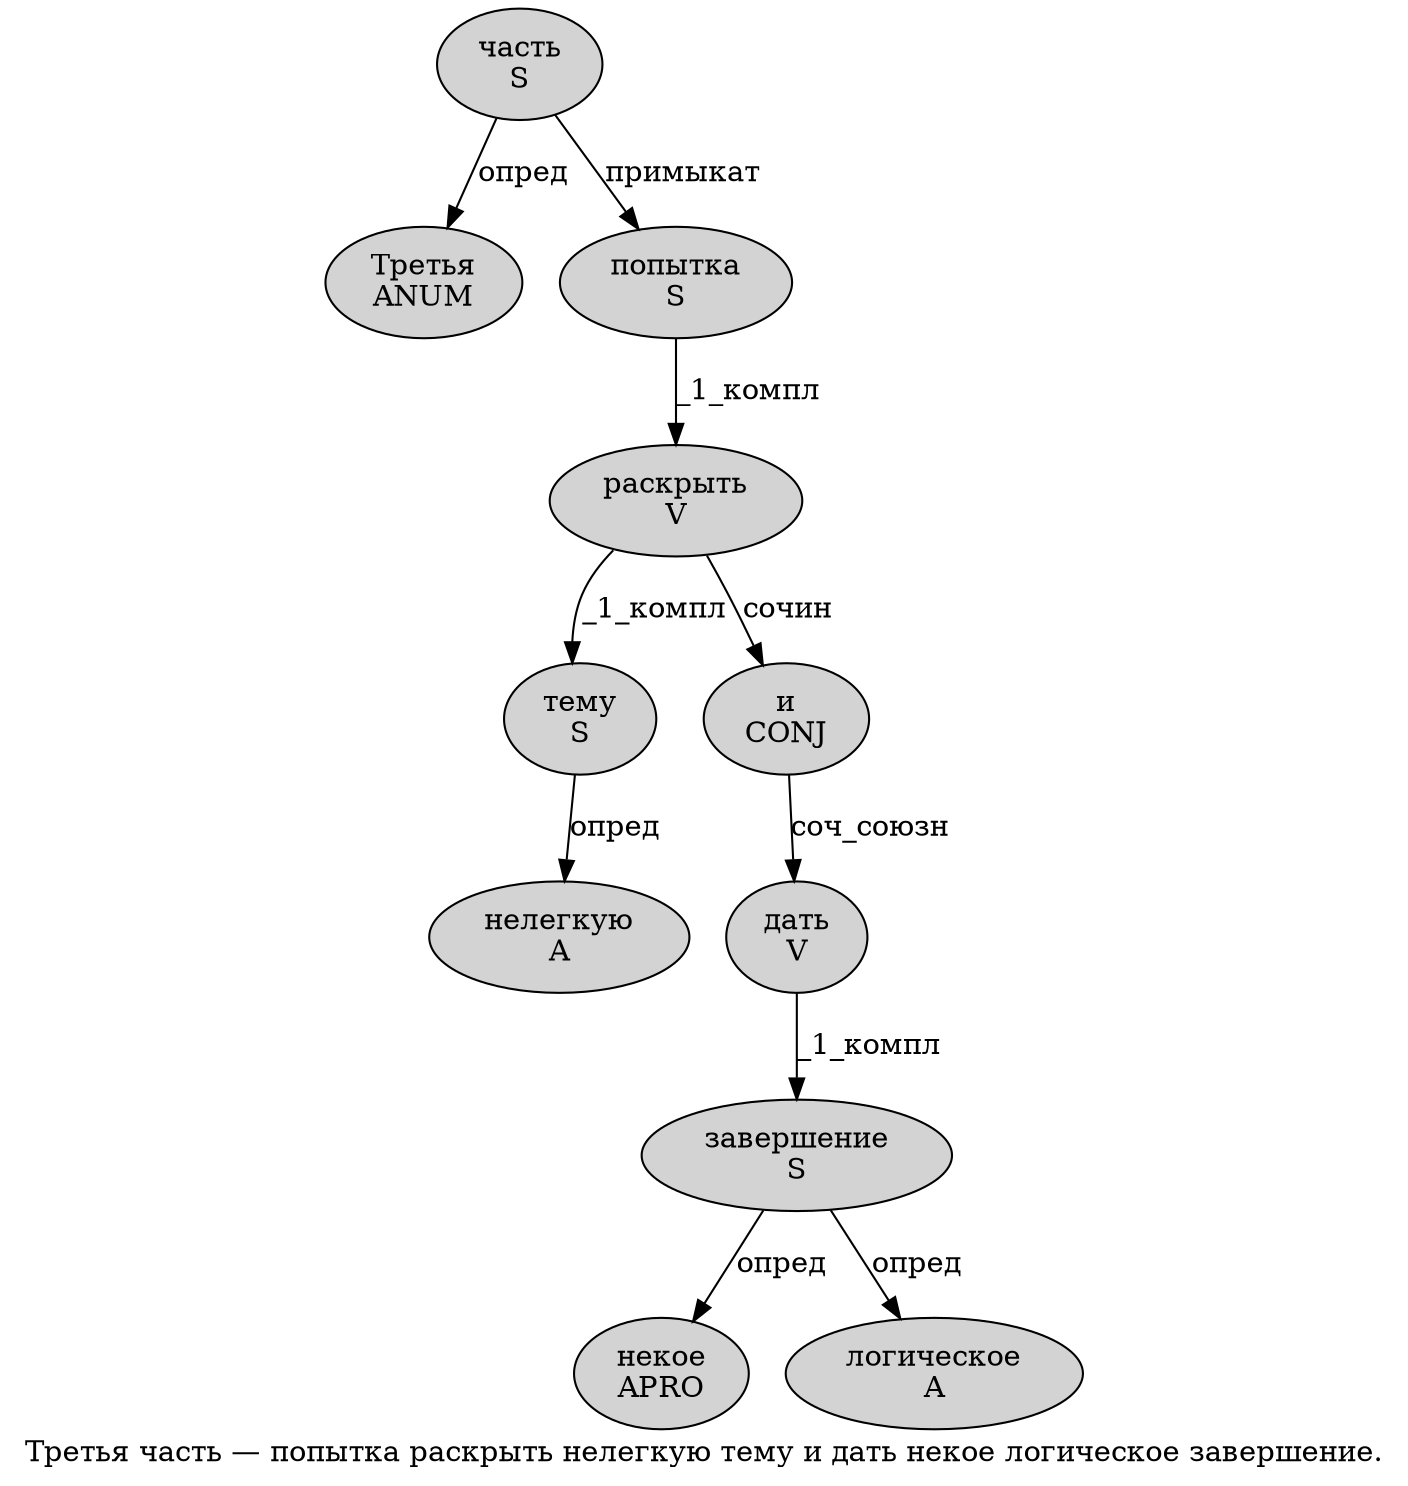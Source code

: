 digraph SENTENCE_4326 {
	graph [label="Третья часть — попытка раскрыть нелегкую тему и дать некое логическое завершение."]
	node [style=filled]
		0 [label="Третья
ANUM" color="" fillcolor=lightgray penwidth=1 shape=ellipse]
		1 [label="часть
S" color="" fillcolor=lightgray penwidth=1 shape=ellipse]
		3 [label="попытка
S" color="" fillcolor=lightgray penwidth=1 shape=ellipse]
		4 [label="раскрыть
V" color="" fillcolor=lightgray penwidth=1 shape=ellipse]
		5 [label="нелегкую
A" color="" fillcolor=lightgray penwidth=1 shape=ellipse]
		6 [label="тему
S" color="" fillcolor=lightgray penwidth=1 shape=ellipse]
		7 [label="и
CONJ" color="" fillcolor=lightgray penwidth=1 shape=ellipse]
		8 [label="дать
V" color="" fillcolor=lightgray penwidth=1 shape=ellipse]
		9 [label="некое
APRO" color="" fillcolor=lightgray penwidth=1 shape=ellipse]
		10 [label="логическое
A" color="" fillcolor=lightgray penwidth=1 shape=ellipse]
		11 [label="завершение
S" color="" fillcolor=lightgray penwidth=1 shape=ellipse]
			11 -> 9 [label="опред"]
			11 -> 10 [label="опред"]
			1 -> 0 [label="опред"]
			1 -> 3 [label="примыкат"]
			7 -> 8 [label="соч_союзн"]
			4 -> 6 [label="_1_компл"]
			4 -> 7 [label="сочин"]
			8 -> 11 [label="_1_компл"]
			6 -> 5 [label="опред"]
			3 -> 4 [label="_1_компл"]
}